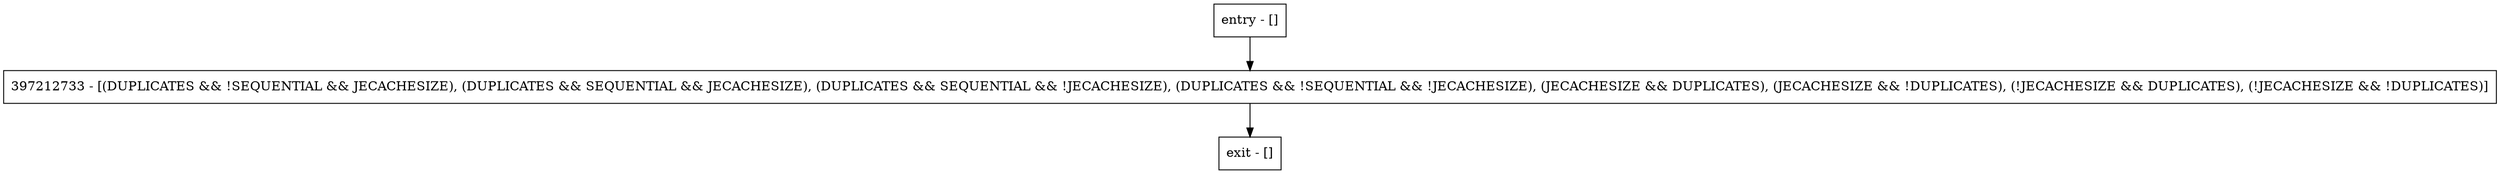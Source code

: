 digraph setData {
node [shape=record];
entry [label="entry - []"];
exit [label="exit - []"];
397212733 [label="397212733 - [(DUPLICATES && !SEQUENTIAL && JECACHESIZE), (DUPLICATES && SEQUENTIAL && JECACHESIZE), (DUPLICATES && SEQUENTIAL && !JECACHESIZE), (DUPLICATES && !SEQUENTIAL && !JECACHESIZE), (JECACHESIZE && DUPLICATES), (JECACHESIZE && !DUPLICATES), (!JECACHESIZE && DUPLICATES), (!JECACHESIZE && !DUPLICATES)]"];
entry;
exit;
entry -> 397212733;
397212733 -> exit;
}
